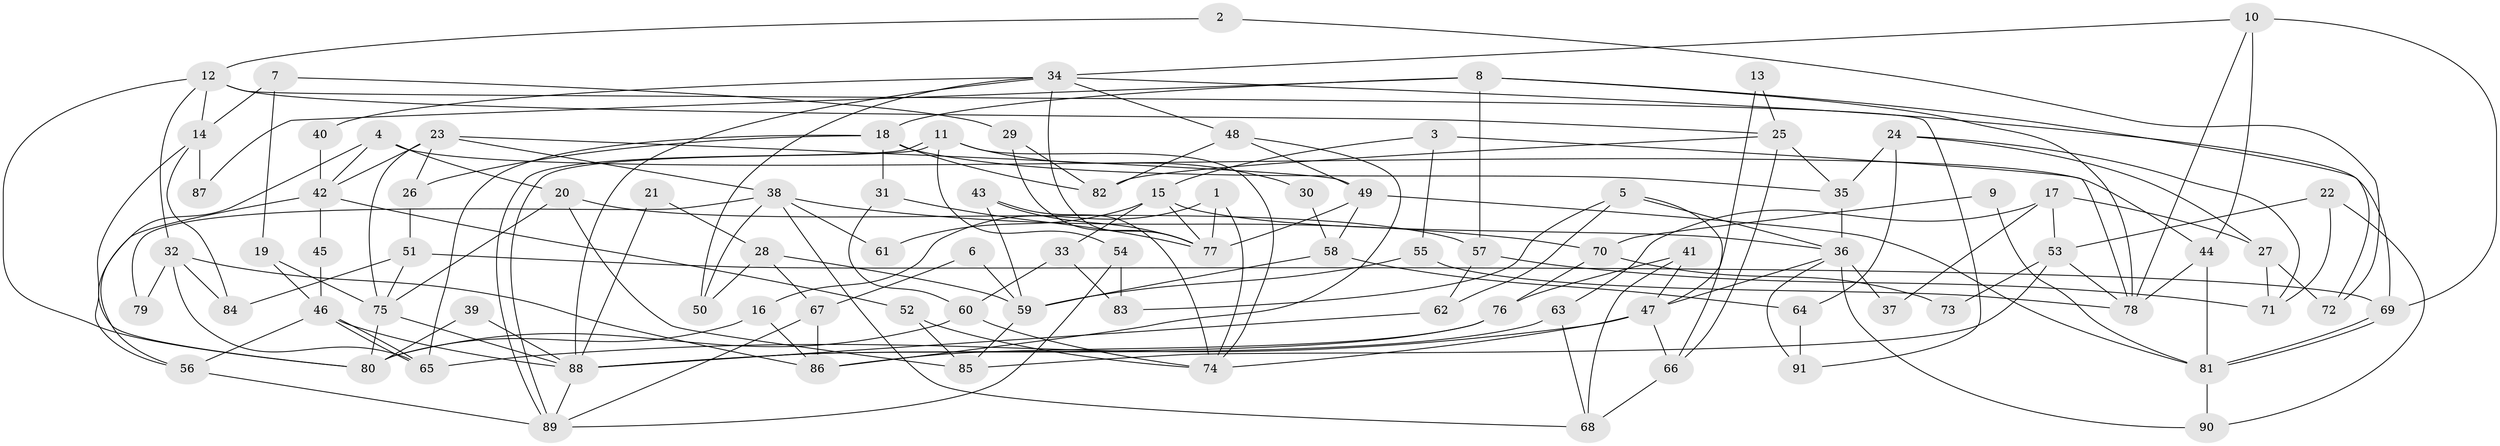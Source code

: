 // Generated by graph-tools (version 1.1) at 2025/36/03/09/25 02:36:19]
// undirected, 91 vertices, 182 edges
graph export_dot {
graph [start="1"]
  node [color=gray90,style=filled];
  1;
  2;
  3;
  4;
  5;
  6;
  7;
  8;
  9;
  10;
  11;
  12;
  13;
  14;
  15;
  16;
  17;
  18;
  19;
  20;
  21;
  22;
  23;
  24;
  25;
  26;
  27;
  28;
  29;
  30;
  31;
  32;
  33;
  34;
  35;
  36;
  37;
  38;
  39;
  40;
  41;
  42;
  43;
  44;
  45;
  46;
  47;
  48;
  49;
  50;
  51;
  52;
  53;
  54;
  55;
  56;
  57;
  58;
  59;
  60;
  61;
  62;
  63;
  64;
  65;
  66;
  67;
  68;
  69;
  70;
  71;
  72;
  73;
  74;
  75;
  76;
  77;
  78;
  79;
  80;
  81;
  82;
  83;
  84;
  85;
  86;
  87;
  88;
  89;
  90;
  91;
  1 -- 74;
  1 -- 77;
  1 -- 16;
  2 -- 12;
  2 -- 72;
  3 -- 15;
  3 -- 78;
  3 -- 55;
  4 -- 80;
  4 -- 42;
  4 -- 20;
  4 -- 44;
  5 -- 62;
  5 -- 36;
  5 -- 66;
  5 -- 83;
  6 -- 67;
  6 -- 59;
  7 -- 19;
  7 -- 14;
  7 -- 29;
  8 -- 18;
  8 -- 78;
  8 -- 57;
  8 -- 72;
  8 -- 87;
  9 -- 81;
  9 -- 70;
  10 -- 69;
  10 -- 44;
  10 -- 34;
  10 -- 78;
  11 -- 89;
  11 -- 89;
  11 -- 74;
  11 -- 30;
  11 -- 54;
  12 -- 32;
  12 -- 25;
  12 -- 14;
  12 -- 80;
  12 -- 91;
  13 -- 47;
  13 -- 25;
  14 -- 56;
  14 -- 84;
  14 -- 87;
  15 -- 33;
  15 -- 77;
  15 -- 36;
  15 -- 61;
  16 -- 80;
  16 -- 86;
  17 -- 53;
  17 -- 63;
  17 -- 27;
  17 -- 37;
  18 -- 82;
  18 -- 65;
  18 -- 26;
  18 -- 31;
  18 -- 35;
  19 -- 75;
  19 -- 46;
  20 -- 75;
  20 -- 57;
  20 -- 85;
  21 -- 88;
  21 -- 28;
  22 -- 71;
  22 -- 90;
  22 -- 53;
  23 -- 26;
  23 -- 49;
  23 -- 38;
  23 -- 42;
  23 -- 75;
  24 -- 35;
  24 -- 71;
  24 -- 27;
  24 -- 64;
  25 -- 82;
  25 -- 66;
  25 -- 35;
  26 -- 51;
  27 -- 71;
  27 -- 72;
  28 -- 67;
  28 -- 59;
  28 -- 50;
  29 -- 77;
  29 -- 82;
  30 -- 58;
  31 -- 60;
  31 -- 77;
  32 -- 86;
  32 -- 65;
  32 -- 79;
  32 -- 84;
  33 -- 60;
  33 -- 83;
  34 -- 88;
  34 -- 40;
  34 -- 48;
  34 -- 50;
  34 -- 69;
  34 -- 77;
  35 -- 36;
  36 -- 37;
  36 -- 47;
  36 -- 90;
  36 -- 91;
  38 -- 50;
  38 -- 61;
  38 -- 68;
  38 -- 70;
  38 -- 79;
  39 -- 80;
  39 -- 88;
  40 -- 42;
  41 -- 68;
  41 -- 76;
  41 -- 47;
  42 -- 52;
  42 -- 45;
  42 -- 56;
  43 -- 59;
  43 -- 77;
  43 -- 74;
  44 -- 78;
  44 -- 81;
  45 -- 46;
  46 -- 88;
  46 -- 65;
  46 -- 65;
  46 -- 56;
  47 -- 65;
  47 -- 66;
  47 -- 74;
  48 -- 49;
  48 -- 82;
  48 -- 86;
  49 -- 77;
  49 -- 81;
  49 -- 58;
  51 -- 69;
  51 -- 84;
  51 -- 75;
  52 -- 85;
  52 -- 74;
  53 -- 78;
  53 -- 73;
  53 -- 85;
  54 -- 89;
  54 -- 83;
  55 -- 59;
  55 -- 78;
  56 -- 89;
  57 -- 62;
  57 -- 71;
  58 -- 64;
  58 -- 59;
  59 -- 85;
  60 -- 74;
  60 -- 80;
  62 -- 88;
  63 -- 68;
  63 -- 88;
  64 -- 91;
  66 -- 68;
  67 -- 89;
  67 -- 86;
  69 -- 81;
  69 -- 81;
  70 -- 76;
  70 -- 73;
  75 -- 80;
  75 -- 88;
  76 -- 86;
  76 -- 88;
  81 -- 90;
  88 -- 89;
}
